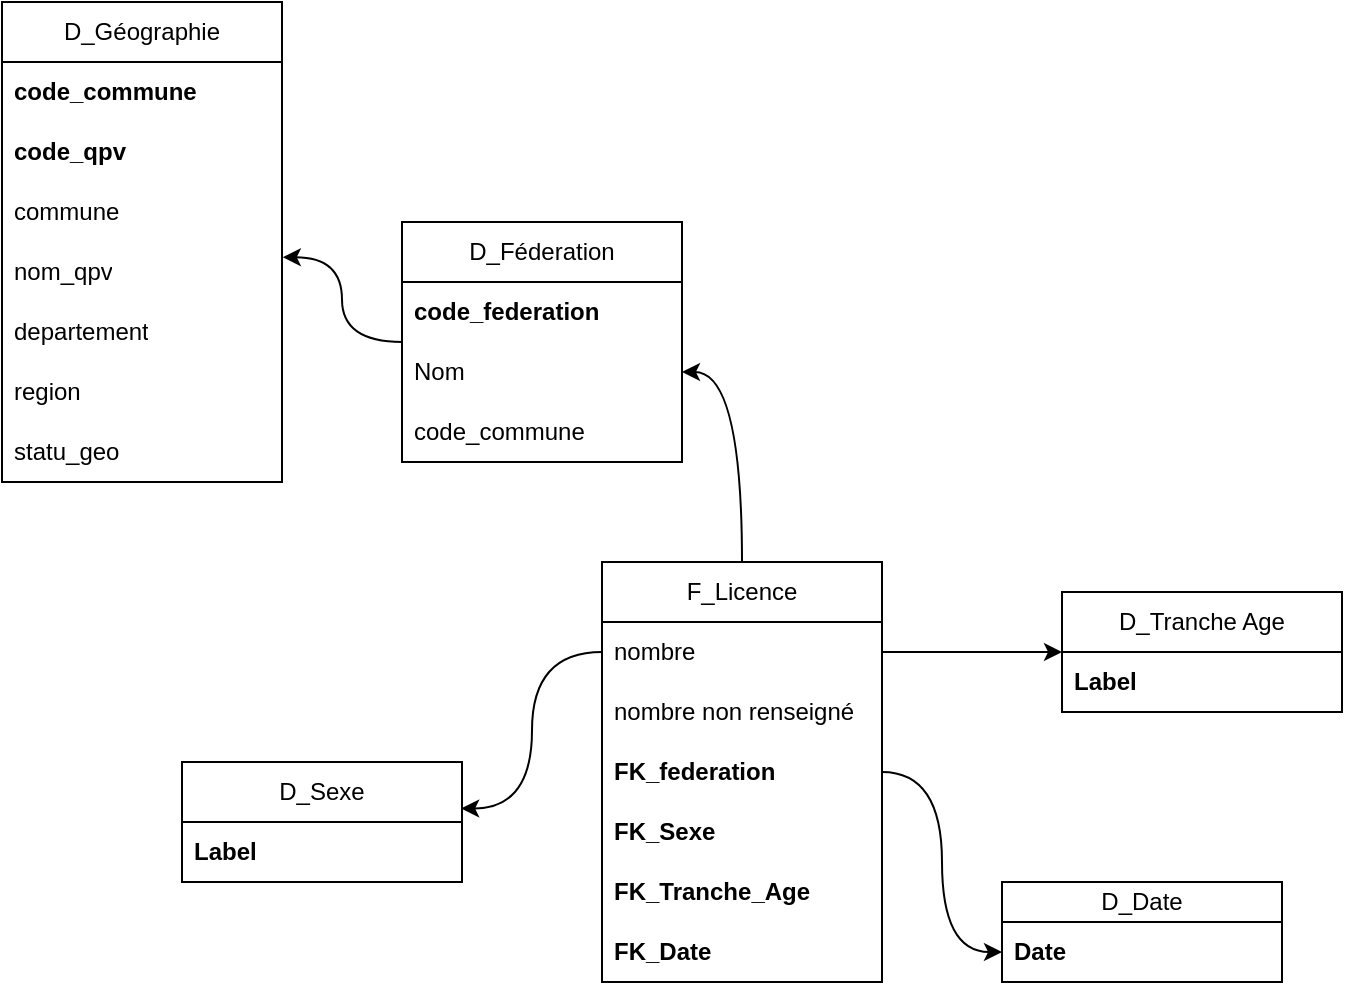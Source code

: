 <mxfile version="23.1.3" type="device" pages="2">
  <diagram name="Licence" id="pSogsaOXIv_NW3chH4Xz">
    <mxGraphModel dx="1050" dy="530" grid="1" gridSize="10" guides="1" tooltips="1" connect="1" arrows="1" fold="1" page="1" pageScale="1" pageWidth="850" pageHeight="1100" math="0" shadow="0">
      <root>
        <mxCell id="0" />
        <mxCell id="1" parent="0" />
        <mxCell id="VLphZndd4qAH6GtYlFgO-1" value="D_Géographie" style="swimlane;fontStyle=0;childLayout=stackLayout;horizontal=1;startSize=30;horizontalStack=0;resizeParent=1;resizeParentMax=0;resizeLast=0;collapsible=1;marginBottom=0;whiteSpace=wrap;html=1;" vertex="1" parent="1">
          <mxGeometry x="110" y="70" width="140" height="240" as="geometry" />
        </mxCell>
        <mxCell id="VLphZndd4qAH6GtYlFgO-14" value="code_commune" style="text;strokeColor=none;fillColor=none;align=left;verticalAlign=middle;spacingLeft=4;spacingRight=4;overflow=hidden;points=[[0,0.5],[1,0.5]];portConstraint=eastwest;rotatable=0;whiteSpace=wrap;html=1;fontStyle=1" vertex="1" parent="VLphZndd4qAH6GtYlFgO-1">
          <mxGeometry y="30" width="140" height="30" as="geometry" />
        </mxCell>
        <mxCell id="VLphZndd4qAH6GtYlFgO-16" value="code_qpv" style="text;strokeColor=none;fillColor=none;align=left;verticalAlign=middle;spacingLeft=4;spacingRight=4;overflow=hidden;points=[[0,0.5],[1,0.5]];portConstraint=eastwest;rotatable=0;whiteSpace=wrap;html=1;fontStyle=1" vertex="1" parent="VLphZndd4qAH6GtYlFgO-1">
          <mxGeometry y="60" width="140" height="30" as="geometry" />
        </mxCell>
        <mxCell id="VLphZndd4qAH6GtYlFgO-15" value="commune" style="text;strokeColor=none;fillColor=none;align=left;verticalAlign=middle;spacingLeft=4;spacingRight=4;overflow=hidden;points=[[0,0.5],[1,0.5]];portConstraint=eastwest;rotatable=0;whiteSpace=wrap;html=1;" vertex="1" parent="VLphZndd4qAH6GtYlFgO-1">
          <mxGeometry y="90" width="140" height="30" as="geometry" />
        </mxCell>
        <mxCell id="VLphZndd4qAH6GtYlFgO-17" value="nom_qpv" style="text;strokeColor=none;fillColor=none;align=left;verticalAlign=middle;spacingLeft=4;spacingRight=4;overflow=hidden;points=[[0,0.5],[1,0.5]];portConstraint=eastwest;rotatable=0;whiteSpace=wrap;html=1;" vertex="1" parent="VLphZndd4qAH6GtYlFgO-1">
          <mxGeometry y="120" width="140" height="30" as="geometry" />
        </mxCell>
        <mxCell id="VLphZndd4qAH6GtYlFgO-18" value="departement" style="text;strokeColor=none;fillColor=none;align=left;verticalAlign=middle;spacingLeft=4;spacingRight=4;overflow=hidden;points=[[0,0.5],[1,0.5]];portConstraint=eastwest;rotatable=0;whiteSpace=wrap;html=1;" vertex="1" parent="VLphZndd4qAH6GtYlFgO-1">
          <mxGeometry y="150" width="140" height="30" as="geometry" />
        </mxCell>
        <mxCell id="VLphZndd4qAH6GtYlFgO-19" value="region" style="text;strokeColor=none;fillColor=none;align=left;verticalAlign=middle;spacingLeft=4;spacingRight=4;overflow=hidden;points=[[0,0.5],[1,0.5]];portConstraint=eastwest;rotatable=0;whiteSpace=wrap;html=1;" vertex="1" parent="VLphZndd4qAH6GtYlFgO-1">
          <mxGeometry y="180" width="140" height="30" as="geometry" />
        </mxCell>
        <mxCell id="VLphZndd4qAH6GtYlFgO-20" value="statu_geo" style="text;strokeColor=none;fillColor=none;align=left;verticalAlign=middle;spacingLeft=4;spacingRight=4;overflow=hidden;points=[[0,0.5],[1,0.5]];portConstraint=eastwest;rotatable=0;whiteSpace=wrap;html=1;" vertex="1" parent="VLphZndd4qAH6GtYlFgO-1">
          <mxGeometry y="210" width="140" height="30" as="geometry" />
        </mxCell>
        <mxCell id="VLphZndd4qAH6GtYlFgO-5" value="D_Féderation" style="swimlane;fontStyle=0;childLayout=stackLayout;horizontal=1;startSize=30;horizontalStack=0;resizeParent=1;resizeParentMax=0;resizeLast=0;collapsible=1;marginBottom=0;whiteSpace=wrap;html=1;" vertex="1" parent="1">
          <mxGeometry x="310" y="180" width="140" height="120" as="geometry" />
        </mxCell>
        <mxCell id="VLphZndd4qAH6GtYlFgO-21" value="code_federation" style="text;strokeColor=none;fillColor=none;align=left;verticalAlign=middle;spacingLeft=4;spacingRight=4;overflow=hidden;points=[[0,0.5],[1,0.5]];portConstraint=eastwest;rotatable=0;whiteSpace=wrap;html=1;fontStyle=1" vertex="1" parent="VLphZndd4qAH6GtYlFgO-5">
          <mxGeometry y="30" width="140" height="30" as="geometry" />
        </mxCell>
        <mxCell id="VLphZndd4qAH6GtYlFgO-22" value="Nom" style="text;strokeColor=none;fillColor=none;align=left;verticalAlign=middle;spacingLeft=4;spacingRight=4;overflow=hidden;points=[[0,0.5],[1,0.5]];portConstraint=eastwest;rotatable=0;whiteSpace=wrap;html=1;" vertex="1" parent="VLphZndd4qAH6GtYlFgO-5">
          <mxGeometry y="60" width="140" height="30" as="geometry" />
        </mxCell>
        <mxCell id="iboRyd32zIKqOtxSoGBx-3" value="code_commune" style="text;strokeColor=none;fillColor=none;align=left;verticalAlign=middle;spacingLeft=4;spacingRight=4;overflow=hidden;points=[[0,0.5],[1,0.5]];portConstraint=eastwest;rotatable=0;whiteSpace=wrap;html=1;" vertex="1" parent="VLphZndd4qAH6GtYlFgO-5">
          <mxGeometry y="90" width="140" height="30" as="geometry" />
        </mxCell>
        <mxCell id="VLphZndd4qAH6GtYlFgO-9" value="D_Tranche Age" style="swimlane;fontStyle=0;childLayout=stackLayout;horizontal=1;startSize=30;horizontalStack=0;resizeParent=1;resizeParentMax=0;resizeLast=0;collapsible=1;marginBottom=0;whiteSpace=wrap;html=1;" vertex="1" parent="1">
          <mxGeometry x="640" y="365" width="140" height="60" as="geometry" />
        </mxCell>
        <mxCell id="VLphZndd4qAH6GtYlFgO-23" value="Label" style="text;strokeColor=none;fillColor=none;align=left;verticalAlign=middle;spacingLeft=4;spacingRight=4;overflow=hidden;points=[[0,0.5],[1,0.5]];portConstraint=eastwest;rotatable=0;whiteSpace=wrap;html=1;fontStyle=1" vertex="1" parent="VLphZndd4qAH6GtYlFgO-9">
          <mxGeometry y="30" width="140" height="30" as="geometry" />
        </mxCell>
        <mxCell id="iboRyd32zIKqOtxSoGBx-10" style="edgeStyle=orthogonalEdgeStyle;rounded=0;orthogonalLoop=1;jettySize=auto;html=1;curved=1;" edge="1" parent="1" source="VLphZndd4qAH6GtYlFgO-13" target="iboRyd32zIKqOtxSoGBx-6">
          <mxGeometry relative="1" as="geometry" />
        </mxCell>
        <mxCell id="VLphZndd4qAH6GtYlFgO-13" value="F_Licence" style="swimlane;fontStyle=0;childLayout=stackLayout;horizontal=1;startSize=30;horizontalStack=0;resizeParent=1;resizeParentMax=0;resizeLast=0;collapsible=1;marginBottom=0;whiteSpace=wrap;html=1;" vertex="1" parent="1">
          <mxGeometry x="410" y="350" width="140" height="210" as="geometry" />
        </mxCell>
        <mxCell id="VLphZndd4qAH6GtYlFgO-24" value="nombre" style="text;strokeColor=none;fillColor=none;align=left;verticalAlign=middle;spacingLeft=4;spacingRight=4;overflow=hidden;points=[[0,0.5],[1,0.5]];portConstraint=eastwest;rotatable=0;whiteSpace=wrap;html=1;" vertex="1" parent="VLphZndd4qAH6GtYlFgO-13">
          <mxGeometry y="30" width="140" height="30" as="geometry" />
        </mxCell>
        <mxCell id="VLphZndd4qAH6GtYlFgO-26" value="nombre non renseigné" style="text;strokeColor=none;fillColor=none;align=left;verticalAlign=middle;spacingLeft=4;spacingRight=4;overflow=hidden;points=[[0,0.5],[1,0.5]];portConstraint=eastwest;rotatable=0;whiteSpace=wrap;html=1;" vertex="1" parent="VLphZndd4qAH6GtYlFgO-13">
          <mxGeometry y="60" width="140" height="30" as="geometry" />
        </mxCell>
        <mxCell id="VLphZndd4qAH6GtYlFgO-37" value="FK_federation" style="text;strokeColor=none;fillColor=none;align=left;verticalAlign=middle;spacingLeft=4;spacingRight=4;overflow=hidden;points=[[0,0.5],[1,0.5]];portConstraint=eastwest;rotatable=0;whiteSpace=wrap;html=1;fontStyle=1" vertex="1" parent="VLphZndd4qAH6GtYlFgO-13">
          <mxGeometry y="90" width="140" height="30" as="geometry" />
        </mxCell>
        <mxCell id="VLphZndd4qAH6GtYlFgO-38" value="FK_Sexe" style="text;strokeColor=none;fillColor=none;align=left;verticalAlign=middle;spacingLeft=4;spacingRight=4;overflow=hidden;points=[[0,0.5],[1,0.5]];portConstraint=eastwest;rotatable=0;whiteSpace=wrap;html=1;fontStyle=1" vertex="1" parent="VLphZndd4qAH6GtYlFgO-13">
          <mxGeometry y="120" width="140" height="30" as="geometry" />
        </mxCell>
        <mxCell id="VLphZndd4qAH6GtYlFgO-39" value="FK_Tranche_Age" style="text;strokeColor=none;fillColor=none;align=left;verticalAlign=middle;spacingLeft=4;spacingRight=4;overflow=hidden;points=[[0,0.5],[1,0.5]];portConstraint=eastwest;rotatable=0;whiteSpace=wrap;html=1;fontStyle=1" vertex="1" parent="VLphZndd4qAH6GtYlFgO-13">
          <mxGeometry y="150" width="140" height="30" as="geometry" />
        </mxCell>
        <mxCell id="iboRyd32zIKqOtxSoGBx-1" value="FK_Date" style="text;strokeColor=none;fillColor=none;align=left;verticalAlign=middle;spacingLeft=4;spacingRight=4;overflow=hidden;points=[[0,0.5],[1,0.5]];portConstraint=eastwest;rotatable=0;whiteSpace=wrap;html=1;fontStyle=1" vertex="1" parent="VLphZndd4qAH6GtYlFgO-13">
          <mxGeometry y="180" width="140" height="30" as="geometry" />
        </mxCell>
        <mxCell id="VLphZndd4qAH6GtYlFgO-28" value="D_Sexe" style="swimlane;fontStyle=0;childLayout=stackLayout;horizontal=1;startSize=30;horizontalStack=0;resizeParent=1;resizeParentMax=0;resizeLast=0;collapsible=1;marginBottom=0;whiteSpace=wrap;html=1;" vertex="1" parent="1">
          <mxGeometry x="200" y="450" width="140" height="60" as="geometry" />
        </mxCell>
        <mxCell id="VLphZndd4qAH6GtYlFgO-25" value="Label" style="text;strokeColor=none;fillColor=none;align=left;verticalAlign=middle;spacingLeft=4;spacingRight=4;overflow=hidden;points=[[0,0.5],[1,0.5]];portConstraint=eastwest;rotatable=0;whiteSpace=wrap;html=1;fontStyle=1" vertex="1" parent="VLphZndd4qAH6GtYlFgO-28">
          <mxGeometry y="30" width="140" height="30" as="geometry" />
        </mxCell>
        <mxCell id="VLphZndd4qAH6GtYlFgO-33" style="edgeStyle=orthogonalEdgeStyle;rounded=0;orthogonalLoop=1;jettySize=auto;html=1;entryX=1.003;entryY=0.253;entryDx=0;entryDy=0;entryPerimeter=0;curved=1;" edge="1" parent="1" source="VLphZndd4qAH6GtYlFgO-5" target="VLphZndd4qAH6GtYlFgO-17">
          <mxGeometry relative="1" as="geometry" />
        </mxCell>
        <mxCell id="VLphZndd4qAH6GtYlFgO-34" style="edgeStyle=orthogonalEdgeStyle;rounded=0;orthogonalLoop=1;jettySize=auto;html=1;curved=1;" edge="1" parent="1" source="VLphZndd4qAH6GtYlFgO-13" target="VLphZndd4qAH6GtYlFgO-22">
          <mxGeometry relative="1" as="geometry" />
        </mxCell>
        <mxCell id="VLphZndd4qAH6GtYlFgO-35" style="edgeStyle=orthogonalEdgeStyle;rounded=0;orthogonalLoop=1;jettySize=auto;html=1;curved=1;" edge="1" parent="1" source="VLphZndd4qAH6GtYlFgO-24" target="VLphZndd4qAH6GtYlFgO-9">
          <mxGeometry relative="1" as="geometry" />
        </mxCell>
        <mxCell id="VLphZndd4qAH6GtYlFgO-36" style="edgeStyle=orthogonalEdgeStyle;rounded=0;orthogonalLoop=1;jettySize=auto;html=1;entryX=0.997;entryY=0.387;entryDx=0;entryDy=0;entryPerimeter=0;curved=1;" edge="1" parent="1" source="VLphZndd4qAH6GtYlFgO-24" target="VLphZndd4qAH6GtYlFgO-28">
          <mxGeometry relative="1" as="geometry" />
        </mxCell>
        <mxCell id="iboRyd32zIKqOtxSoGBx-5" value="D_Date" style="swimlane;fontStyle=0;childLayout=stackLayout;horizontal=1;startSize=20;horizontalStack=0;resizeParent=1;resizeParentMax=0;resizeLast=0;collapsible=1;marginBottom=0;whiteSpace=wrap;html=1;" vertex="1" parent="1">
          <mxGeometry x="610" y="510" width="140" height="50" as="geometry" />
        </mxCell>
        <mxCell id="iboRyd32zIKqOtxSoGBx-6" value="Date" style="text;strokeColor=none;fillColor=none;align=left;verticalAlign=middle;spacingLeft=4;spacingRight=4;overflow=hidden;points=[[0,0.5],[1,0.5]];portConstraint=eastwest;rotatable=0;whiteSpace=wrap;html=1;fontStyle=1" vertex="1" parent="iboRyd32zIKqOtxSoGBx-5">
          <mxGeometry y="20" width="140" height="30" as="geometry" />
        </mxCell>
      </root>
    </mxGraphModel>
  </diagram>
  <diagram name="Club" id="YHtfj8tbKTqR6s4oTpA9">
    <mxGraphModel dx="1050" dy="530" grid="1" gridSize="10" guides="1" tooltips="1" connect="1" arrows="1" fold="1" page="1" pageScale="1" pageWidth="850" pageHeight="1100" math="0" shadow="0">
      <root>
        <mxCell id="SJWTLmm8JQKL38Ou5evN-0" />
        <mxCell id="SJWTLmm8JQKL38Ou5evN-1" parent="SJWTLmm8JQKL38Ou5evN-0" />
        <mxCell id="SJWTLmm8JQKL38Ou5evN-15" value="F_Club" style="swimlane;fontStyle=0;childLayout=stackLayout;horizontal=1;startSize=30;horizontalStack=0;resizeParent=1;resizeParentMax=0;resizeLast=0;collapsible=1;marginBottom=0;whiteSpace=wrap;html=1;" vertex="1" parent="SJWTLmm8JQKL38Ou5evN-1">
          <mxGeometry x="450" y="350" width="140" height="150" as="geometry" />
        </mxCell>
        <mxCell id="SJWTLmm8JQKL38Ou5evN-16" value="nombre" style="text;strokeColor=none;fillColor=none;align=left;verticalAlign=middle;spacingLeft=4;spacingRight=4;overflow=hidden;points=[[0,0.5],[1,0.5]];portConstraint=eastwest;rotatable=0;whiteSpace=wrap;html=1;" vertex="1" parent="SJWTLmm8JQKL38Ou5evN-15">
          <mxGeometry y="30" width="140" height="30" as="geometry" />
        </mxCell>
        <mxCell id="SJWTLmm8JQKL38Ou5evN-18" value="FK_federation" style="text;strokeColor=none;fillColor=none;align=left;verticalAlign=middle;spacingLeft=4;spacingRight=4;overflow=hidden;points=[[0,0.5],[1,0.5]];portConstraint=eastwest;rotatable=0;whiteSpace=wrap;html=1;fontStyle=1" vertex="1" parent="SJWTLmm8JQKL38Ou5evN-15">
          <mxGeometry y="60" width="140" height="30" as="geometry" />
        </mxCell>
        <mxCell id="SJWTLmm8JQKL38Ou5evN-20" value="FK_Type" style="text;strokeColor=none;fillColor=none;align=left;verticalAlign=middle;spacingLeft=4;spacingRight=4;overflow=hidden;points=[[0,0.5],[1,0.5]];portConstraint=eastwest;rotatable=0;whiteSpace=wrap;html=1;fontStyle=1" vertex="1" parent="SJWTLmm8JQKL38Ou5evN-15">
          <mxGeometry y="90" width="140" height="30" as="geometry" />
        </mxCell>
        <mxCell id="tv_uqn90GauKs-oamdWb-18" value="FK_Date" style="text;strokeColor=none;fillColor=none;align=left;verticalAlign=middle;spacingLeft=4;spacingRight=4;overflow=hidden;points=[[0,0.5],[1,0.5]];portConstraint=eastwest;rotatable=0;whiteSpace=wrap;html=1;fontStyle=1" vertex="1" parent="SJWTLmm8JQKL38Ou5evN-15">
          <mxGeometry y="120" width="140" height="30" as="geometry" />
        </mxCell>
        <mxCell id="SJWTLmm8JQKL38Ou5evN-24" style="edgeStyle=orthogonalEdgeStyle;rounded=0;orthogonalLoop=1;jettySize=auto;html=1;curved=1;" edge="1" parent="SJWTLmm8JQKL38Ou5evN-1" source="SJWTLmm8JQKL38Ou5evN-15" target="tv_uqn90GauKs-oamdWb-8">
          <mxGeometry relative="1" as="geometry" />
        </mxCell>
        <mxCell id="tv_uqn90GauKs-oamdWb-0" value="D_Géographie" style="swimlane;fontStyle=0;childLayout=stackLayout;horizontal=1;startSize=30;horizontalStack=0;resizeParent=1;resizeParentMax=0;resizeLast=0;collapsible=1;marginBottom=0;whiteSpace=wrap;html=1;" vertex="1" parent="SJWTLmm8JQKL38Ou5evN-1">
          <mxGeometry x="160" y="110" width="140" height="240" as="geometry" />
        </mxCell>
        <mxCell id="tv_uqn90GauKs-oamdWb-1" value="code_commune" style="text;strokeColor=none;fillColor=none;align=left;verticalAlign=middle;spacingLeft=4;spacingRight=4;overflow=hidden;points=[[0,0.5],[1,0.5]];portConstraint=eastwest;rotatable=0;whiteSpace=wrap;html=1;fontStyle=1" vertex="1" parent="tv_uqn90GauKs-oamdWb-0">
          <mxGeometry y="30" width="140" height="30" as="geometry" />
        </mxCell>
        <mxCell id="tv_uqn90GauKs-oamdWb-2" value="code_qpv" style="text;strokeColor=none;fillColor=none;align=left;verticalAlign=middle;spacingLeft=4;spacingRight=4;overflow=hidden;points=[[0,0.5],[1,0.5]];portConstraint=eastwest;rotatable=0;whiteSpace=wrap;html=1;fontStyle=1" vertex="1" parent="tv_uqn90GauKs-oamdWb-0">
          <mxGeometry y="60" width="140" height="30" as="geometry" />
        </mxCell>
        <mxCell id="tv_uqn90GauKs-oamdWb-3" value="commune" style="text;strokeColor=none;fillColor=none;align=left;verticalAlign=middle;spacingLeft=4;spacingRight=4;overflow=hidden;points=[[0,0.5],[1,0.5]];portConstraint=eastwest;rotatable=0;whiteSpace=wrap;html=1;" vertex="1" parent="tv_uqn90GauKs-oamdWb-0">
          <mxGeometry y="90" width="140" height="30" as="geometry" />
        </mxCell>
        <mxCell id="tv_uqn90GauKs-oamdWb-4" value="nom_qpv" style="text;strokeColor=none;fillColor=none;align=left;verticalAlign=middle;spacingLeft=4;spacingRight=4;overflow=hidden;points=[[0,0.5],[1,0.5]];portConstraint=eastwest;rotatable=0;whiteSpace=wrap;html=1;" vertex="1" parent="tv_uqn90GauKs-oamdWb-0">
          <mxGeometry y="120" width="140" height="30" as="geometry" />
        </mxCell>
        <mxCell id="tv_uqn90GauKs-oamdWb-5" value="departement" style="text;strokeColor=none;fillColor=none;align=left;verticalAlign=middle;spacingLeft=4;spacingRight=4;overflow=hidden;points=[[0,0.5],[1,0.5]];portConstraint=eastwest;rotatable=0;whiteSpace=wrap;html=1;" vertex="1" parent="tv_uqn90GauKs-oamdWb-0">
          <mxGeometry y="150" width="140" height="30" as="geometry" />
        </mxCell>
        <mxCell id="tv_uqn90GauKs-oamdWb-6" value="region" style="text;strokeColor=none;fillColor=none;align=left;verticalAlign=middle;spacingLeft=4;spacingRight=4;overflow=hidden;points=[[0,0.5],[1,0.5]];portConstraint=eastwest;rotatable=0;whiteSpace=wrap;html=1;" vertex="1" parent="tv_uqn90GauKs-oamdWb-0">
          <mxGeometry y="180" width="140" height="30" as="geometry" />
        </mxCell>
        <mxCell id="tv_uqn90GauKs-oamdWb-7" value="statu_geo" style="text;strokeColor=none;fillColor=none;align=left;verticalAlign=middle;spacingLeft=4;spacingRight=4;overflow=hidden;points=[[0,0.5],[1,0.5]];portConstraint=eastwest;rotatable=0;whiteSpace=wrap;html=1;" vertex="1" parent="tv_uqn90GauKs-oamdWb-0">
          <mxGeometry y="210" width="140" height="30" as="geometry" />
        </mxCell>
        <mxCell id="tv_uqn90GauKs-oamdWb-8" value="D_Féderation" style="swimlane;fontStyle=0;childLayout=stackLayout;horizontal=1;startSize=30;horizontalStack=0;resizeParent=1;resizeParentMax=0;resizeLast=0;collapsible=1;marginBottom=0;whiteSpace=wrap;html=1;" vertex="1" parent="SJWTLmm8JQKL38Ou5evN-1">
          <mxGeometry x="355" y="155" width="140" height="150" as="geometry" />
        </mxCell>
        <mxCell id="tv_uqn90GauKs-oamdWb-9" value="code_federation" style="text;strokeColor=none;fillColor=none;align=left;verticalAlign=middle;spacingLeft=4;spacingRight=4;overflow=hidden;points=[[0,0.5],[1,0.5]];portConstraint=eastwest;rotatable=0;whiteSpace=wrap;html=1;fontStyle=1" vertex="1" parent="tv_uqn90GauKs-oamdWb-8">
          <mxGeometry y="30" width="140" height="30" as="geometry" />
        </mxCell>
        <mxCell id="tv_uqn90GauKs-oamdWb-10" value="Nom" style="text;strokeColor=none;fillColor=none;align=left;verticalAlign=middle;spacingLeft=4;spacingRight=4;overflow=hidden;points=[[0,0.5],[1,0.5]];portConstraint=eastwest;rotatable=0;whiteSpace=wrap;html=1;" vertex="1" parent="tv_uqn90GauKs-oamdWb-8">
          <mxGeometry y="60" width="140" height="30" as="geometry" />
        </mxCell>
        <mxCell id="tv_uqn90GauKs-oamdWb-11" value="code_commune" style="text;strokeColor=none;fillColor=none;align=left;verticalAlign=middle;spacingLeft=4;spacingRight=4;overflow=hidden;points=[[0,0.5],[1,0.5]];portConstraint=eastwest;rotatable=0;whiteSpace=wrap;html=1;" vertex="1" parent="tv_uqn90GauKs-oamdWb-8">
          <mxGeometry y="90" width="140" height="30" as="geometry" />
        </mxCell>
        <mxCell id="vtOPbQTRFvf9Grn_-3hP-3" value="FK_Geographie" style="text;strokeColor=none;fillColor=none;align=left;verticalAlign=middle;spacingLeft=4;spacingRight=4;overflow=hidden;points=[[0,0.5],[1,0.5]];portConstraint=eastwest;rotatable=0;whiteSpace=wrap;html=1;" vertex="1" parent="tv_uqn90GauKs-oamdWb-8">
          <mxGeometry y="120" width="140" height="30" as="geometry" />
        </mxCell>
        <mxCell id="tv_uqn90GauKs-oamdWb-12" style="edgeStyle=orthogonalEdgeStyle;rounded=0;orthogonalLoop=1;jettySize=auto;html=1;entryX=1.003;entryY=0.253;entryDx=0;entryDy=0;entryPerimeter=0;curved=1;" edge="1" parent="SJWTLmm8JQKL38Ou5evN-1" source="tv_uqn90GauKs-oamdWb-8" target="tv_uqn90GauKs-oamdWb-4">
          <mxGeometry relative="1" as="geometry" />
        </mxCell>
        <mxCell id="Jo1Tu5J-QqbgtARNByr0-0" value="D_Date" style="swimlane;fontStyle=0;childLayout=stackLayout;horizontal=1;startSize=20;horizontalStack=0;resizeParent=1;resizeParentMax=0;resizeLast=0;collapsible=1;marginBottom=0;whiteSpace=wrap;html=1;" vertex="1" parent="SJWTLmm8JQKL38Ou5evN-1">
          <mxGeometry x="250" y="500" width="140" height="50" as="geometry" />
        </mxCell>
        <mxCell id="Jo1Tu5J-QqbgtARNByr0-1" value="Date" style="text;strokeColor=none;fillColor=none;align=left;verticalAlign=middle;spacingLeft=4;spacingRight=4;overflow=hidden;points=[[0,0.5],[1,0.5]];portConstraint=eastwest;rotatable=0;whiteSpace=wrap;html=1;fontStyle=1" vertex="1" parent="Jo1Tu5J-QqbgtARNByr0-0">
          <mxGeometry y="20" width="140" height="30" as="geometry" />
        </mxCell>
        <mxCell id="Jo1Tu5J-QqbgtARNByr0-2" style="edgeStyle=orthogonalEdgeStyle;rounded=0;orthogonalLoop=1;jettySize=auto;html=1;curved=1;" edge="1" parent="SJWTLmm8JQKL38Ou5evN-1" source="tv_uqn90GauKs-oamdWb-18" target="Jo1Tu5J-QqbgtARNByr0-1">
          <mxGeometry relative="1" as="geometry" />
        </mxCell>
        <mxCell id="vtOPbQTRFvf9Grn_-3hP-0" value="D_Type" style="swimlane;fontStyle=0;childLayout=stackLayout;horizontal=1;startSize=20;horizontalStack=0;resizeParent=1;resizeParentMax=0;resizeLast=0;collapsible=1;marginBottom=0;whiteSpace=wrap;html=1;" vertex="1" parent="SJWTLmm8JQKL38Ou5evN-1">
          <mxGeometry x="630" y="370" width="140" height="50" as="geometry" />
        </mxCell>
        <mxCell id="vtOPbQTRFvf9Grn_-3hP-1" value="Label" style="text;strokeColor=none;fillColor=none;align=left;verticalAlign=middle;spacingLeft=4;spacingRight=4;overflow=hidden;points=[[0,0.5],[1,0.5]];portConstraint=eastwest;rotatable=0;whiteSpace=wrap;html=1;fontStyle=1" vertex="1" parent="vtOPbQTRFvf9Grn_-3hP-0">
          <mxGeometry y="20" width="140" height="30" as="geometry" />
        </mxCell>
        <mxCell id="vtOPbQTRFvf9Grn_-3hP-2" style="edgeStyle=orthogonalEdgeStyle;rounded=0;orthogonalLoop=1;jettySize=auto;html=1;fontStyle=0;curved=1;" edge="1" parent="SJWTLmm8JQKL38Ou5evN-1" source="SJWTLmm8JQKL38Ou5evN-20" target="vtOPbQTRFvf9Grn_-3hP-1">
          <mxGeometry relative="1" as="geometry" />
        </mxCell>
      </root>
    </mxGraphModel>
  </diagram>
</mxfile>

